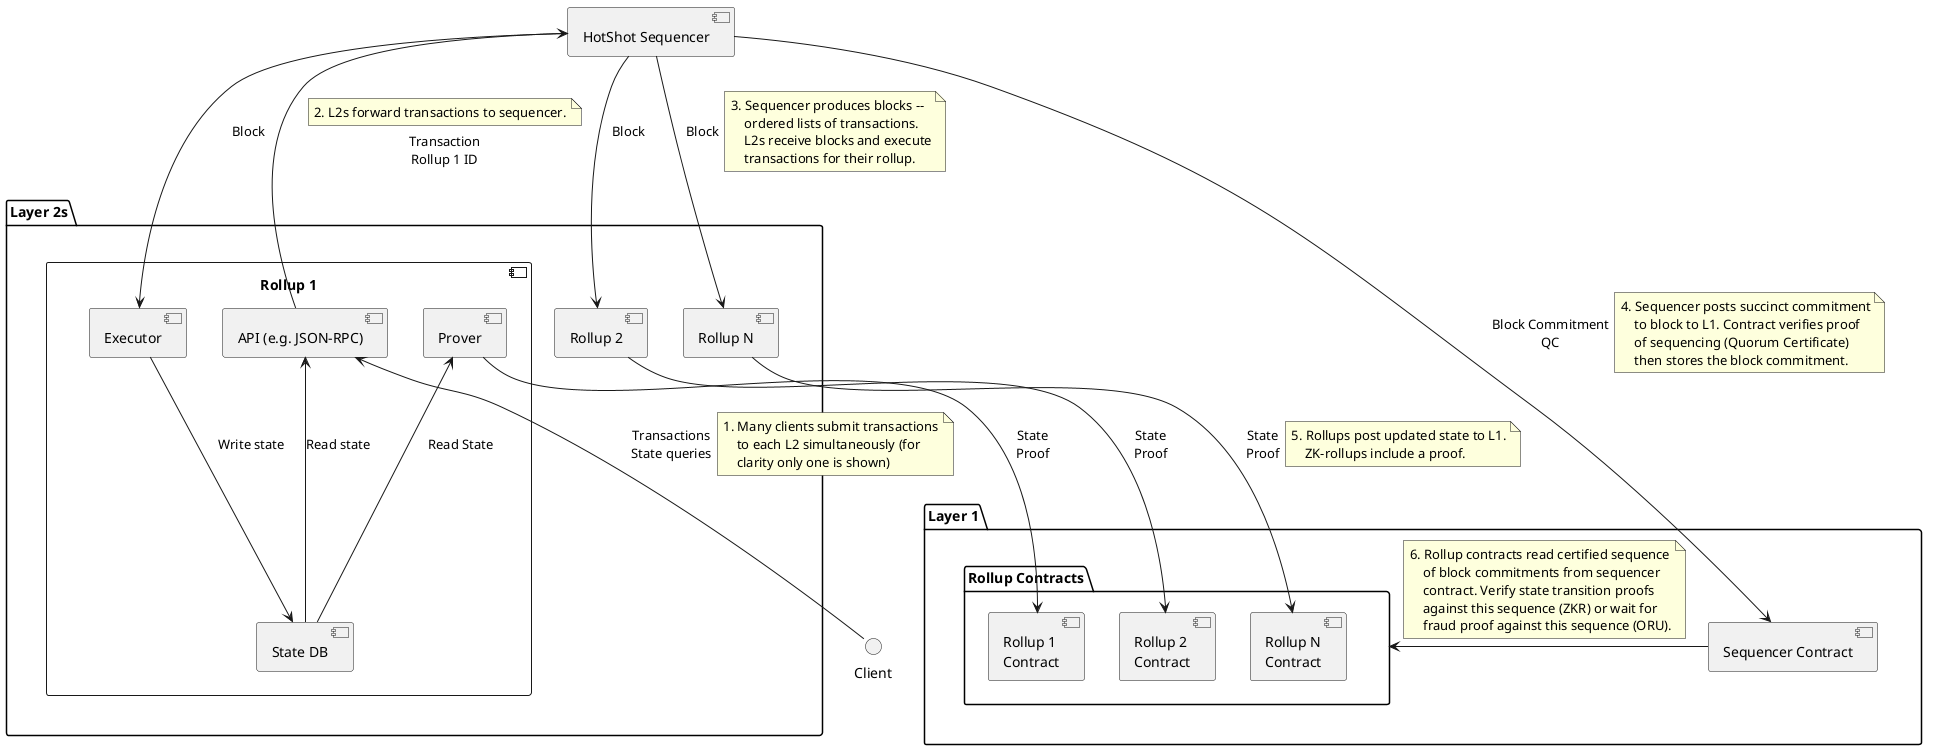 @startuml
component "HotShot Sequencer" as Seq
package "Layer 2s" as L2 {
    component "Rollup 1" as L2_1 {
        component "API (e.g. JSON-RPC)" as L2_1_RPC
        component Executor as L2_1_Exec
        component Prover as L2_1_Prover
        component "State DB" as L2_1_State
    }
    component "Rollup 2" as L2_2
    component "Rollup N" as L2_N
}
package "Layer 1" as L1 {
    component "Sequencer Contract" as Seq_L1
    package "Rollup Contracts" as L2_L1 {
        component "Rollup 1\nContract" as L2_1_L1
        component "Rollup 2\nContract" as L2_2_L1
        component "Rollup N\nContract" as L2_N_L1
    }
}

Client -up-> L2_1_RPC : Transactions\nState queries
note right of link
1. Many clients submit transactions
    to each L2 simultaneously (for
    clarity only one is shown)
end note

L2_1_RPC -> Seq : Transaction\nRollup 1 ID
note top of link
2. L2s forward transactions to sequencer.
end note

Seq -down-> L2_1_Exec : Block
Seq -down-> L2_2 : Block
Seq -down-> L2_N : Block
note right of link
3. Sequencer produces blocks --
    ordered lists of transactions.
    L2s receive blocks and execute
    transactions for their rollup.
end note

Seq -down-> Seq_L1 : Block Commitment\nQC
note right of link
4. Sequencer posts succinct commitment
    to block to L1. Contract verifies proof
    of sequencing (Quorum Certificate)
    then stores the block commitment.
end note

L2_1_Prover -> L2_1_L1 : State\nProof
L2_2 -down-> L2_2_L1 : State\nProof
L2_N -down-> L2_N_L1 : State\nProof
note right of link
5. Rollups post updated state to L1.
    ZK-rollups include a proof.
end note

Seq_L1 -> L2_L1
note bottom of link
6. Rollup contracts read certified sequence
    of block commitments from sequencer
    contract. Verify state transition proofs
    against this sequence (ZKR) or wait for
    fraud proof against this sequence (ORU).
end note

' L2 1 details
L2_1_RPC <-down- L2_1_State : Read state
L2_1_Exec -down-> L2_1_State : Write state
L2_1_Prover <-down- L2_1_State : Read State

' Layout
L2_1_RPC -[hidden]r-> L2_1_Exec
L2_1 -[hidden]r-> L2_2
L2_2 -[hidden]r-> L2_N
L2_1_L1 -[hidden]r-> L2_2_L1
L2_2_L1 -[hidden]r-> L2_N_L1
L2 -[hidden]d-> L1
Seq -[hidden]d-> L2
@enduml
